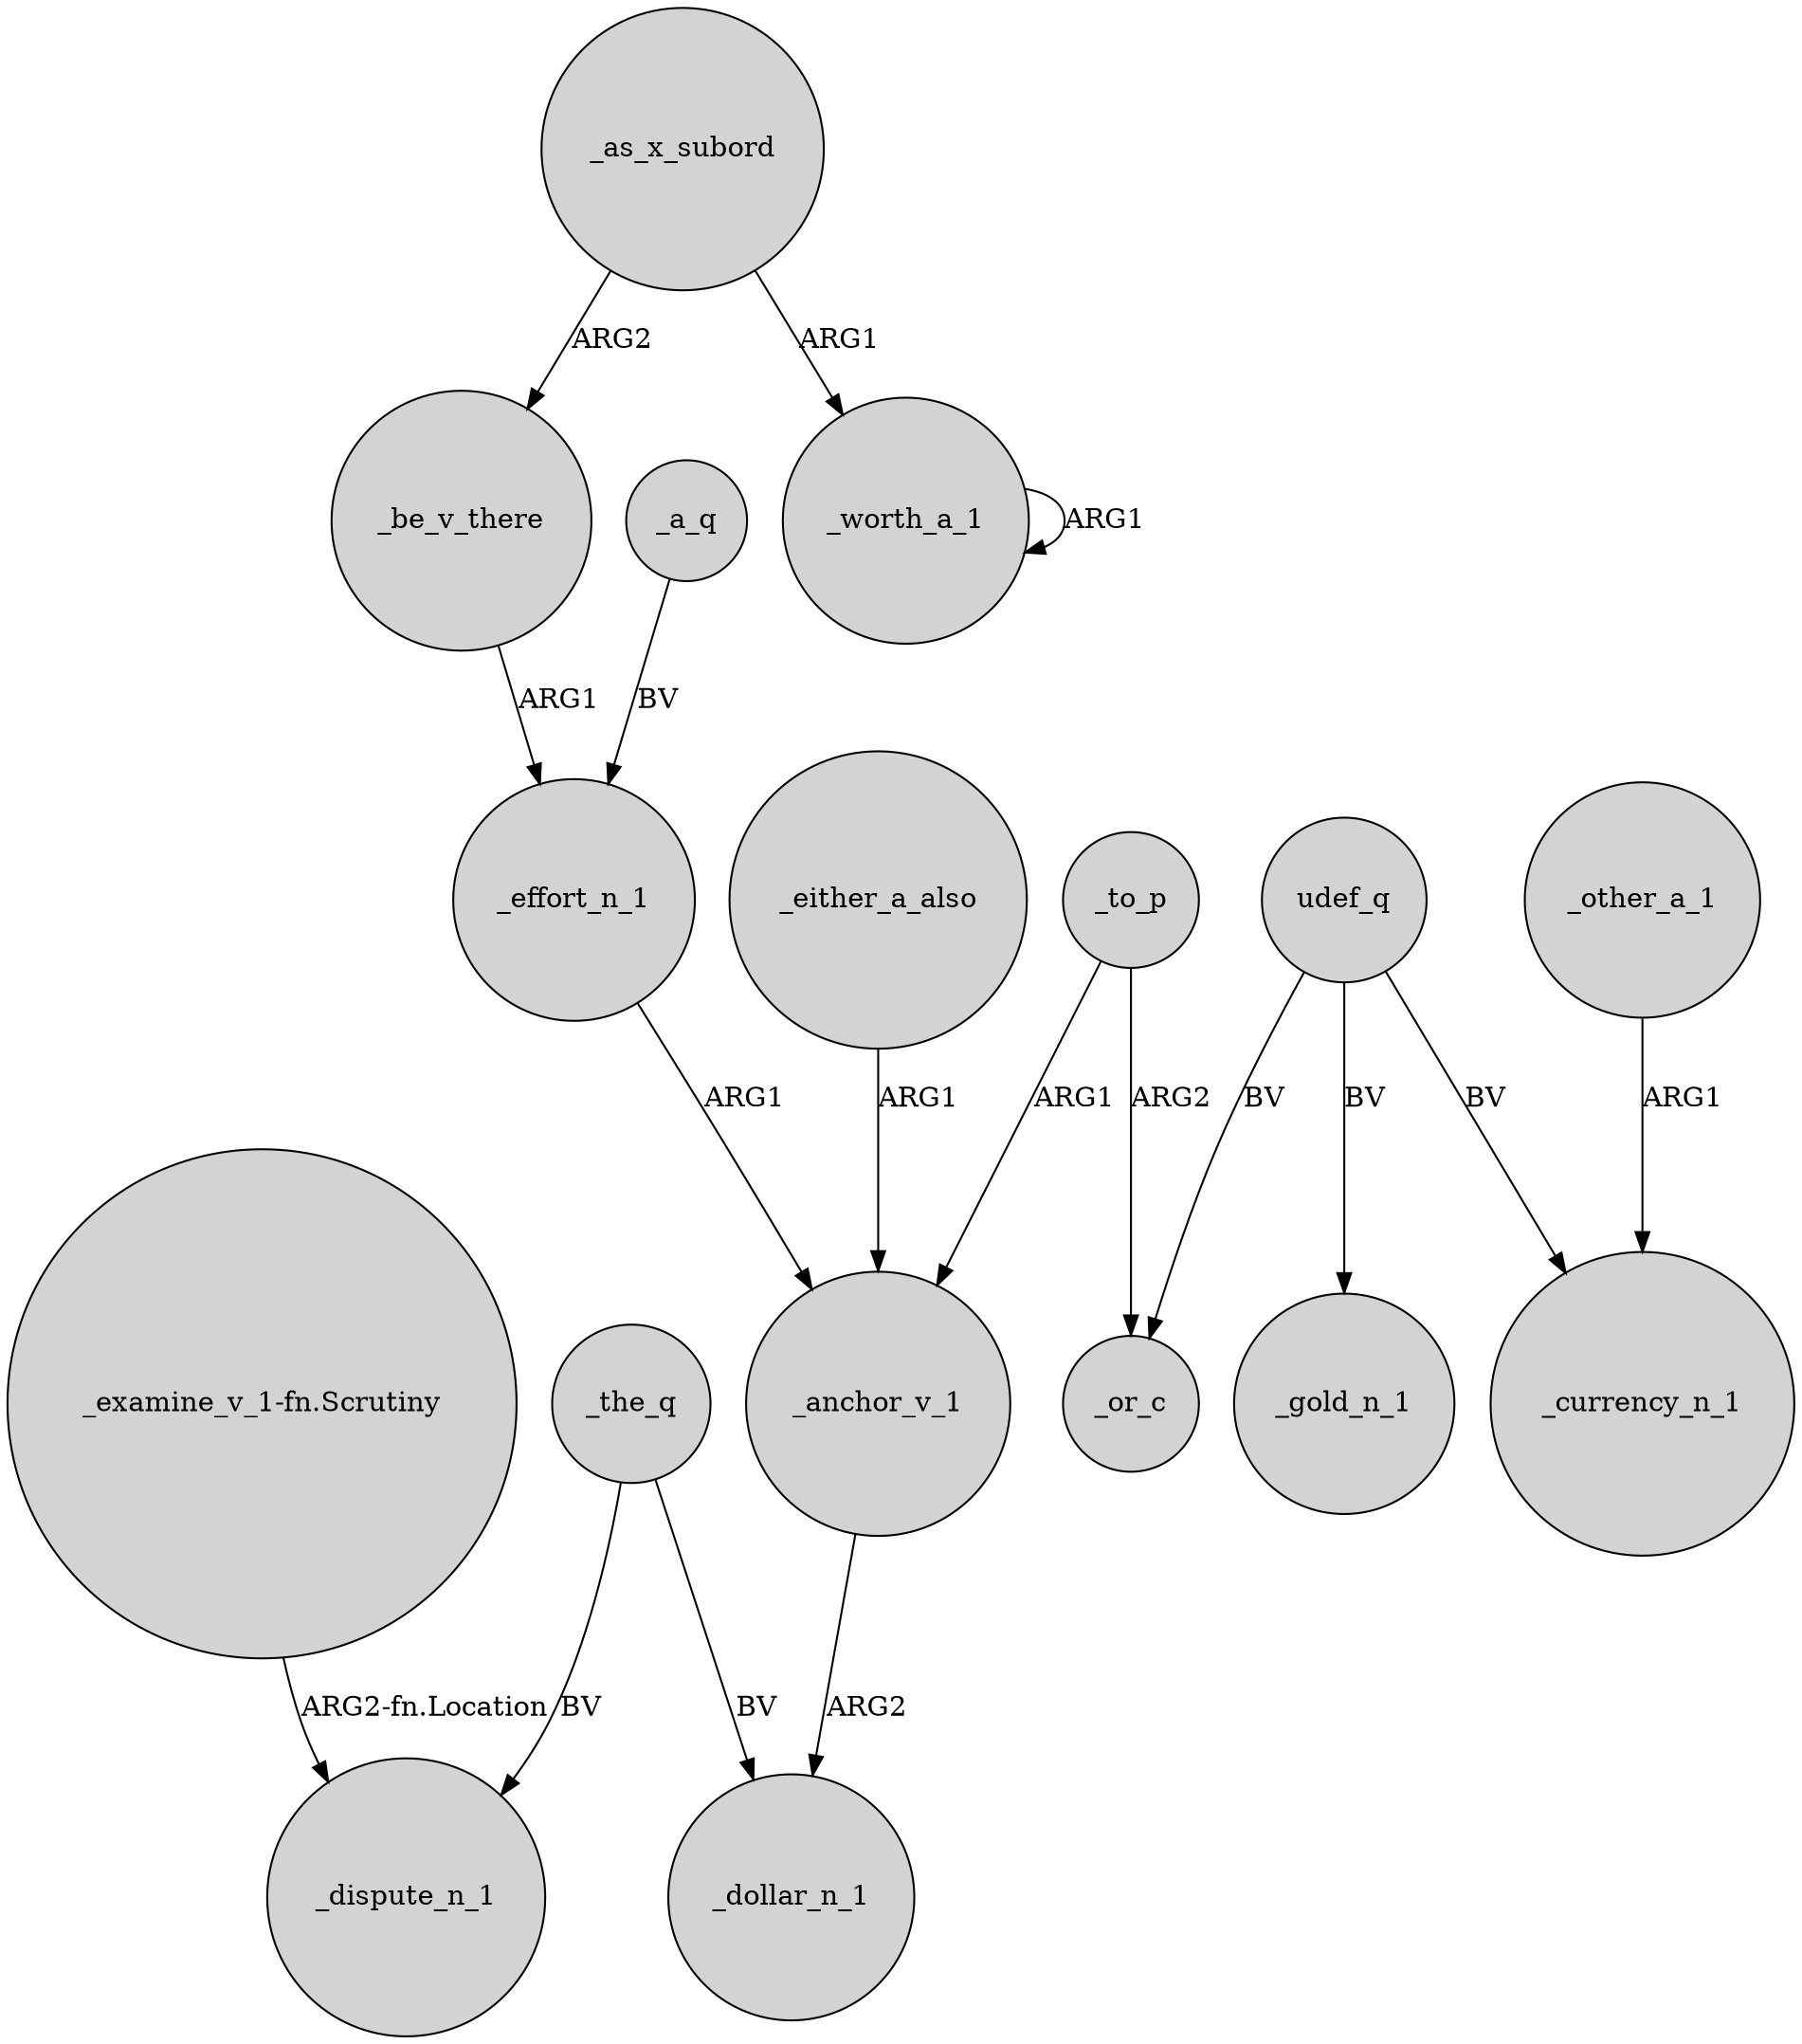 digraph {
	node [shape=circle style=filled]
	"_examine_v_1-fn.Scrutiny" -> _dispute_n_1 [label="ARG2-fn.Location"]
	_be_v_there -> _effort_n_1 [label=ARG1]
	_the_q -> _dollar_n_1 [label=BV]
	_as_x_subord -> _be_v_there [label=ARG2]
	_anchor_v_1 -> _dollar_n_1 [label=ARG2]
	_worth_a_1 -> _worth_a_1 [label=ARG1]
	udef_q -> _gold_n_1 [label=BV]
	_the_q -> _dispute_n_1 [label=BV]
	_effort_n_1 -> _anchor_v_1 [label=ARG1]
	_as_x_subord -> _worth_a_1 [label=ARG1]
	udef_q -> _or_c [label=BV]
	_to_p -> _or_c [label=ARG2]
	_other_a_1 -> _currency_n_1 [label=ARG1]
	udef_q -> _currency_n_1 [label=BV]
	_a_q -> _effort_n_1 [label=BV]
	_to_p -> _anchor_v_1 [label=ARG1]
	_either_a_also -> _anchor_v_1 [label=ARG1]
}

